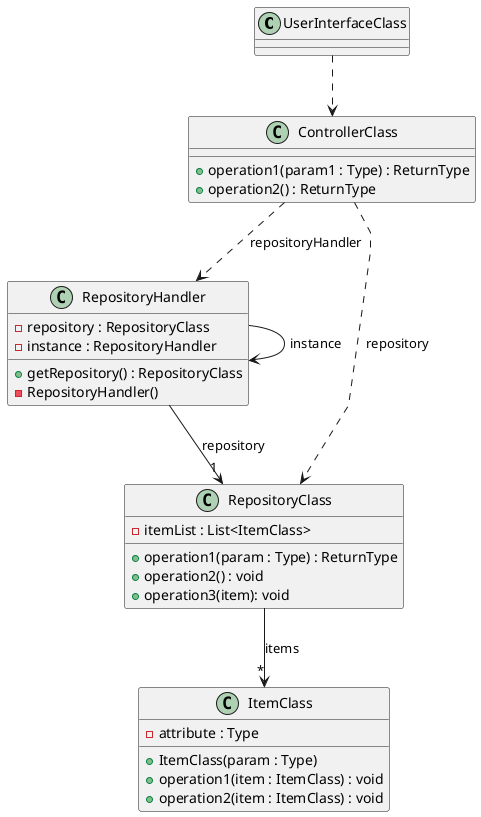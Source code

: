 @startuml
skinparam packageStyle rectangle
skinparam shadowing false
skinparam linetype polyline

'left to right direction

class UserInterfaceClass {
}

class ControllerClass {
    +operation1(param1 : Type) : ReturnType
    +operation2() : ReturnType
}

class RepositoryHandler {
    +getRepository() : RepositoryClass
    -repository : RepositoryClass
            - instance : RepositoryHandler
            - RepositoryHandler()
}

class RepositoryClass {
    - itemList : List<ItemClass>
    +operation1(param : Type) : ReturnType
    +operation2() : void
    +operation3(item): void
}

class ItemClass {
    - attribute : Type
    + ItemClass(param : Type)
    +operation1(item : ItemClass) : void
    +operation2(item : ItemClass) : void
}

UserInterfaceClass ..> ControllerClass
RepositoryHandler --> "1" RepositoryClass : repository
RepositoryHandler --> RepositoryHandler : instance
RepositoryClass --> "*" ItemClass : items
ControllerClass ..> RepositoryHandler : repositoryHandler
ControllerClass ..> RepositoryClass : repository

@enduml
